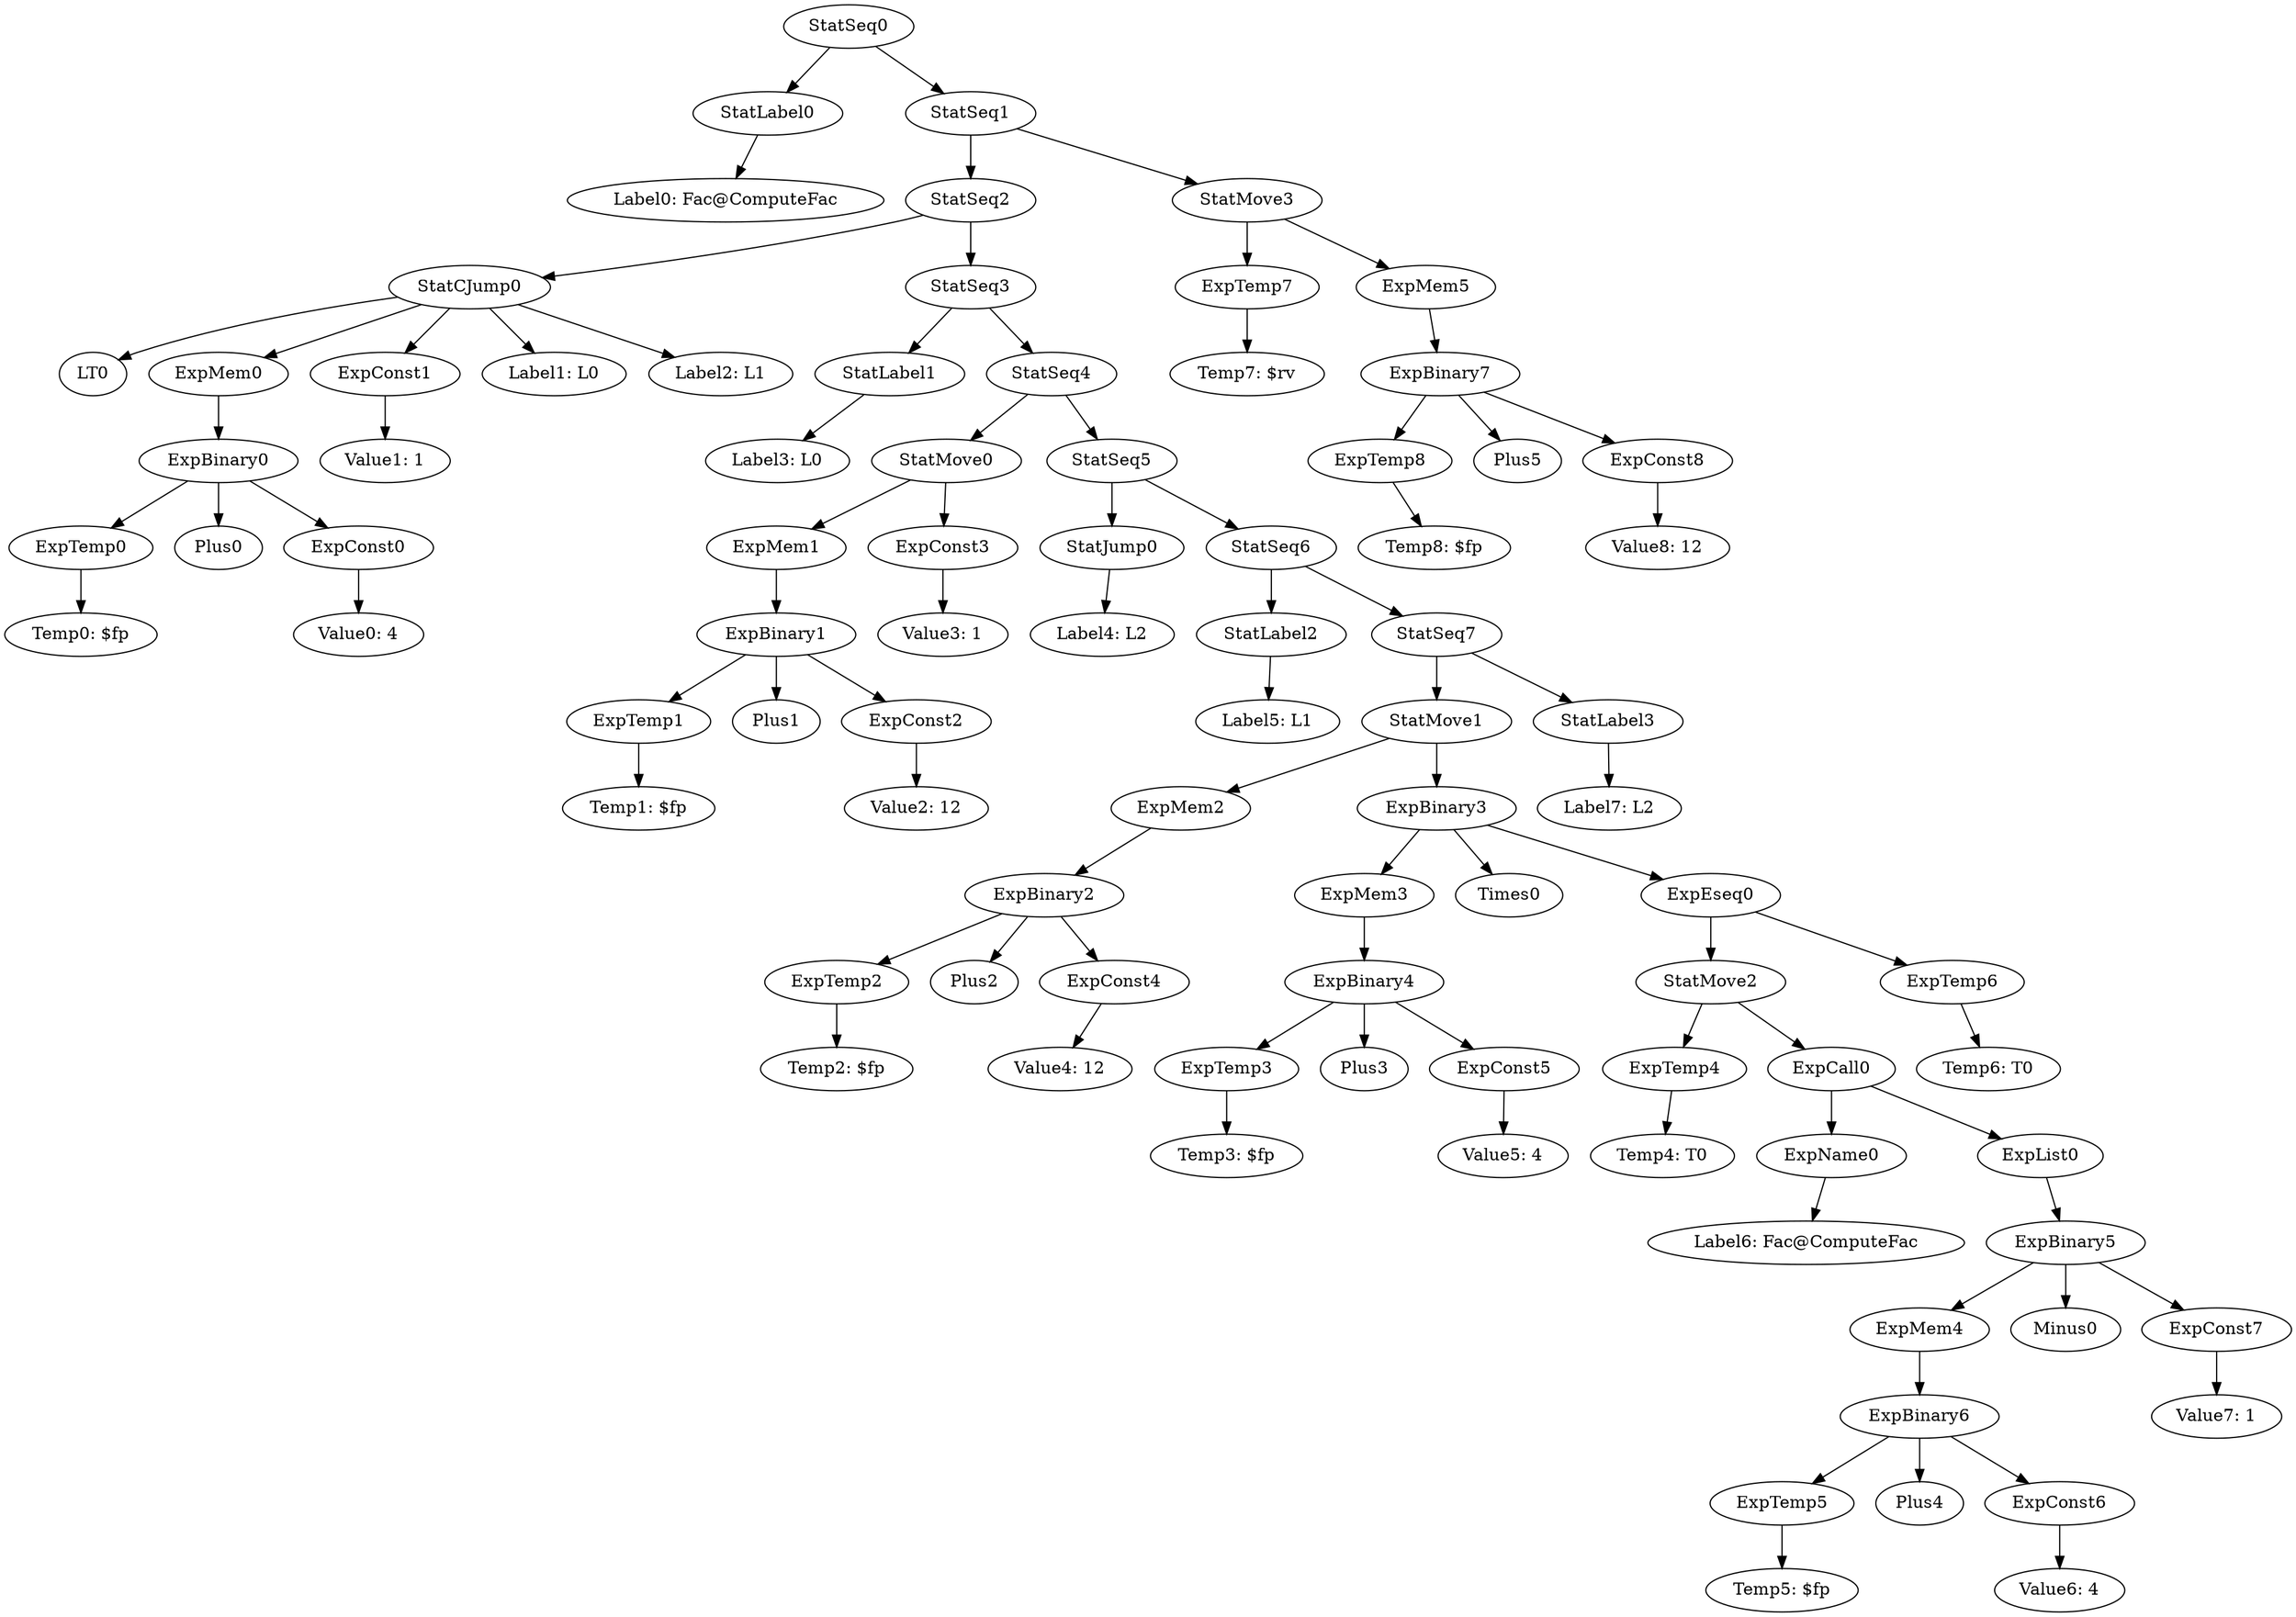 digraph {
	ordering = out;
	ExpBinary7 -> ExpTemp8;
	ExpBinary7 -> Plus5;
	ExpBinary7 -> ExpConst8;
	ExpTemp8 -> "Temp8: $fp";
	StatMove3 -> ExpTemp7;
	StatMove3 -> ExpMem5;
	StatSeq1 -> StatSeq2;
	StatSeq1 -> StatMove3;
	StatSeq5 -> StatJump0;
	StatSeq5 -> StatSeq6;
	StatMove1 -> ExpMem2;
	StatMove1 -> ExpBinary3;
	StatLabel2 -> "Label5: L1";
	StatJump0 -> "Label4: L2";
	StatSeq4 -> StatMove0;
	StatSeq4 -> StatSeq5;
	StatLabel1 -> "Label3: L0";
	ExpMem2 -> ExpBinary2;
	ExpCall0 -> ExpName0;
	ExpCall0 -> ExpList0;
	ExpConst3 -> "Value3: 1";
	ExpConst7 -> "Value7: 1";
	ExpTemp1 -> "Temp1: $fp";
	StatSeq0 -> StatLabel0;
	StatSeq0 -> StatSeq1;
	ExpTemp5 -> "Temp5: $fp";
	StatSeq6 -> StatLabel2;
	StatSeq6 -> StatSeq7;
	ExpTemp3 -> "Temp3: $fp";
	StatMove0 -> ExpMem1;
	StatMove0 -> ExpConst3;
	StatSeq3 -> StatLabel1;
	StatSeq3 -> StatSeq4;
	ExpTemp7 -> "Temp7: $rv";
	ExpTemp0 -> "Temp0: $fp";
	StatSeq7 -> StatMove1;
	StatSeq7 -> StatLabel3;
	ExpBinary0 -> ExpTemp0;
	ExpBinary0 -> Plus0;
	ExpBinary0 -> ExpConst0;
	ExpMem4 -> ExpBinary6;
	ExpBinary1 -> ExpTemp1;
	ExpBinary1 -> Plus1;
	ExpBinary1 -> ExpConst2;
	ExpMem0 -> ExpBinary0;
	ExpBinary6 -> ExpTemp5;
	ExpBinary6 -> Plus4;
	ExpBinary6 -> ExpConst6;
	StatSeq2 -> StatCJump0;
	StatSeq2 -> StatSeq3;
	ExpMem1 -> ExpBinary1;
	ExpConst6 -> "Value6: 4";
	ExpConst1 -> "Value1: 1";
	ExpTemp2 -> "Temp2: $fp";
	ExpMem5 -> ExpBinary7;
	StatLabel0 -> "Label0: Fac@ComputeFac";
	ExpBinary2 -> ExpTemp2;
	ExpBinary2 -> Plus2;
	ExpBinary2 -> ExpConst4;
	ExpConst8 -> "Value8: 12";
	StatLabel3 -> "Label7: L2";
	ExpConst4 -> "Value4: 12";
	ExpConst0 -> "Value0: 4";
	ExpBinary4 -> ExpTemp3;
	ExpBinary4 -> Plus3;
	ExpBinary4 -> ExpConst5;
	ExpConst5 -> "Value5: 4";
	ExpConst2 -> "Value2: 12";
	ExpBinary3 -> ExpMem3;
	ExpBinary3 -> Times0;
	ExpBinary3 -> ExpEseq0;
	ExpMem3 -> ExpBinary4;
	ExpTemp4 -> "Temp4: T0";
	StatMove2 -> ExpTemp4;
	StatMove2 -> ExpCall0;
	ExpName0 -> "Label6: Fac@ComputeFac";
	ExpBinary5 -> ExpMem4;
	ExpBinary5 -> Minus0;
	ExpBinary5 -> ExpConst7;
	StatCJump0 -> LT0;
	StatCJump0 -> ExpMem0;
	StatCJump0 -> ExpConst1;
	StatCJump0 -> "Label1: L0";
	StatCJump0 -> "Label2: L1";
	ExpList0 -> ExpBinary5;
	ExpEseq0 -> StatMove2;
	ExpEseq0 -> ExpTemp6;
	ExpTemp6 -> "Temp6: T0";
}

